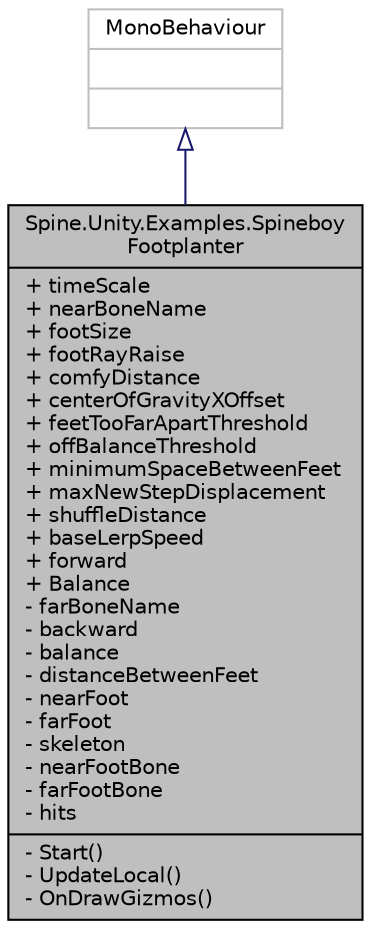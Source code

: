 digraph "Spine.Unity.Examples.SpineboyFootplanter"
{
 // LATEX_PDF_SIZE
  edge [fontname="Helvetica",fontsize="10",labelfontname="Helvetica",labelfontsize="10"];
  node [fontname="Helvetica",fontsize="10",shape=record];
  Node1 [label="{Spine.Unity.Examples.Spineboy\lFootplanter\n|+ timeScale\l+ nearBoneName\l+ footSize\l+ footRayRaise\l+ comfyDistance\l+ centerOfGravityXOffset\l+ feetTooFarApartThreshold\l+ offBalanceThreshold\l+ minimumSpaceBetweenFeet\l+ maxNewStepDisplacement\l+ shuffleDistance\l+ baseLerpSpeed\l+ forward\l+ Balance\l- farBoneName\l- backward\l- balance\l- distanceBetweenFeet\l- nearFoot\l- farFoot\l- skeleton\l- nearFootBone\l- farFootBone\l- hits\l|- Start()\l- UpdateLocal()\l- OnDrawGizmos()\l}",height=0.2,width=0.4,color="black", fillcolor="grey75", style="filled", fontcolor="black",tooltip=" "];
  Node2 -> Node1 [dir="back",color="midnightblue",fontsize="10",style="solid",arrowtail="onormal",fontname="Helvetica"];
  Node2 [label="{MonoBehaviour\n||}",height=0.2,width=0.4,color="grey75", fillcolor="white", style="filled",tooltip=" "];
}
